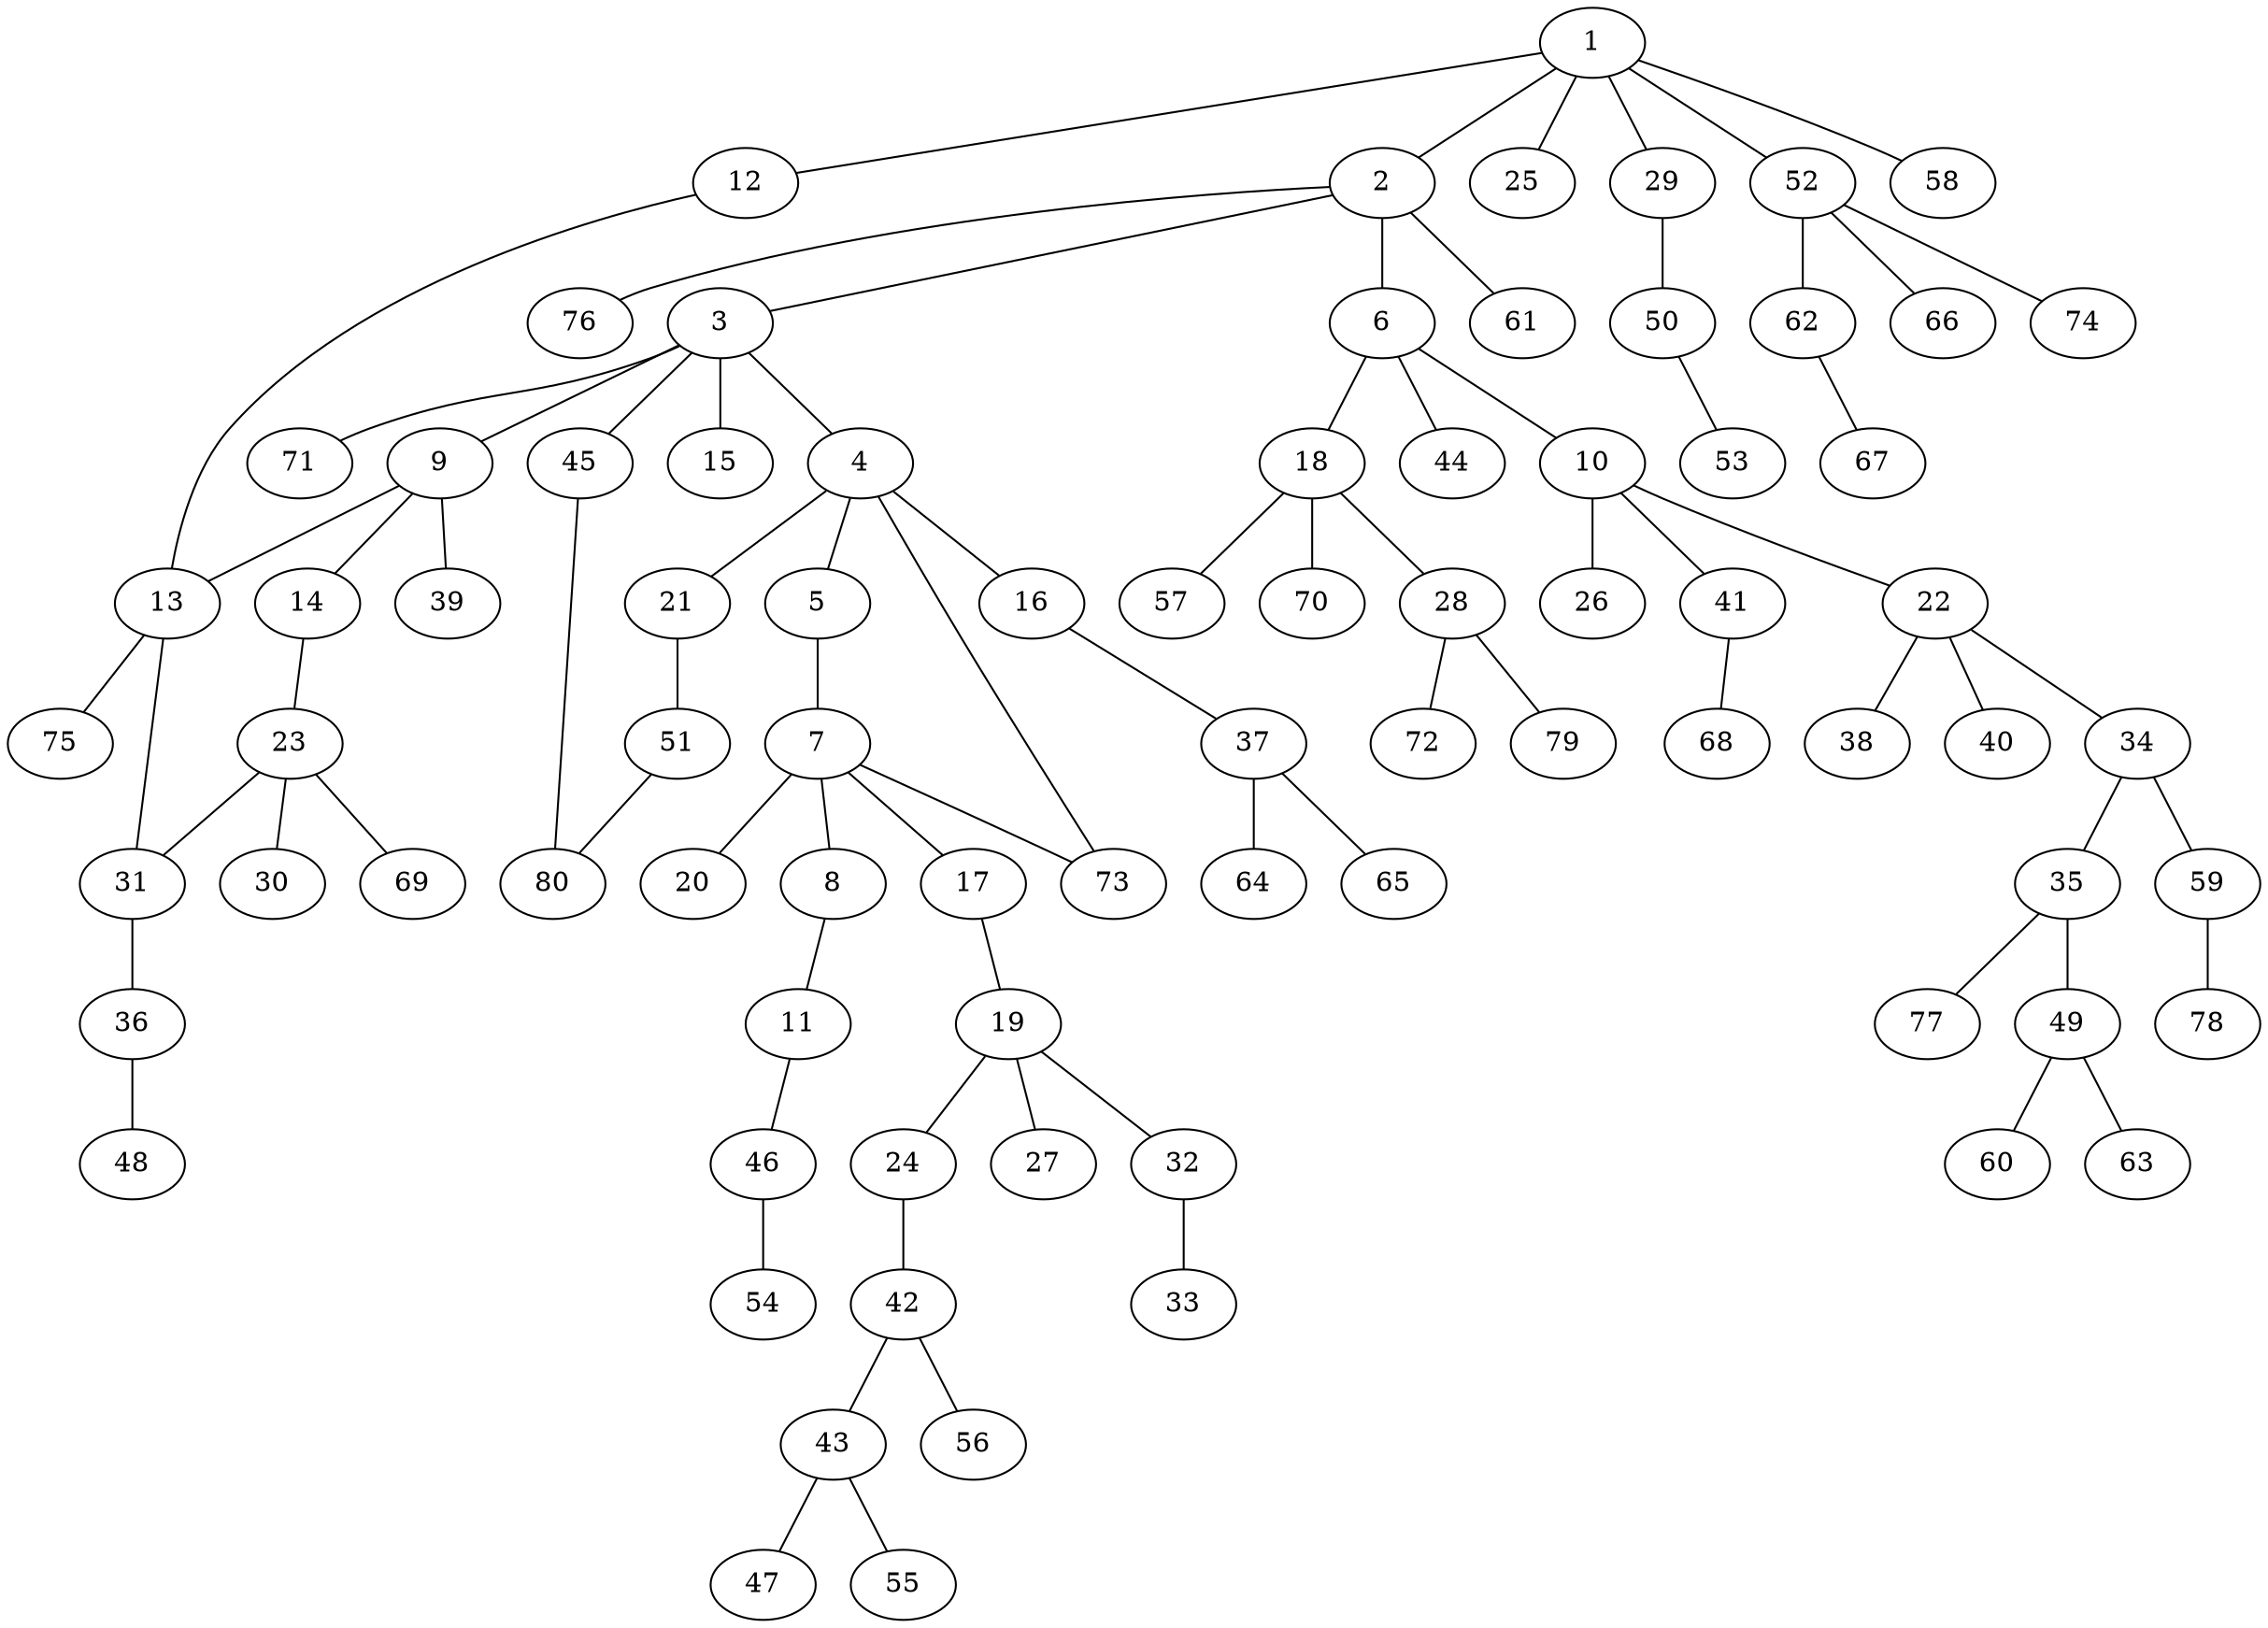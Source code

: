 graph graphname {1--2
1--12
1--25
1--29
1--52
1--58
2--3
2--6
2--61
2--76
3--4
3--9
3--15
3--45
3--71
4--5
4--16
4--21
4--73
5--7
6--10
6--18
6--44
7--8
7--17
7--20
7--73
8--11
9--13
9--14
9--39
10--22
10--26
10--41
11--46
12--13
13--31
13--75
14--23
16--37
17--19
18--28
18--57
18--70
19--24
19--27
19--32
21--51
22--34
22--38
22--40
23--30
23--31
23--69
24--42
28--72
28--79
29--50
31--36
32--33
34--35
34--59
35--49
35--77
36--48
37--64
37--65
41--68
42--43
42--56
43--47
43--55
45--80
46--54
49--60
49--63
50--53
51--80
52--62
52--66
52--74
59--78
62--67
}